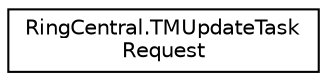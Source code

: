 digraph "Graphical Class Hierarchy"
{
 // LATEX_PDF_SIZE
  edge [fontname="Helvetica",fontsize="10",labelfontname="Helvetica",labelfontsize="10"];
  node [fontname="Helvetica",fontsize="10",shape=record];
  rankdir="LR";
  Node0 [label="RingCentral.TMUpdateTask\lRequest",height=0.2,width=0.4,color="black", fillcolor="white", style="filled",URL="$classRingCentral_1_1TMUpdateTaskRequest.html",tooltip=" "];
}

